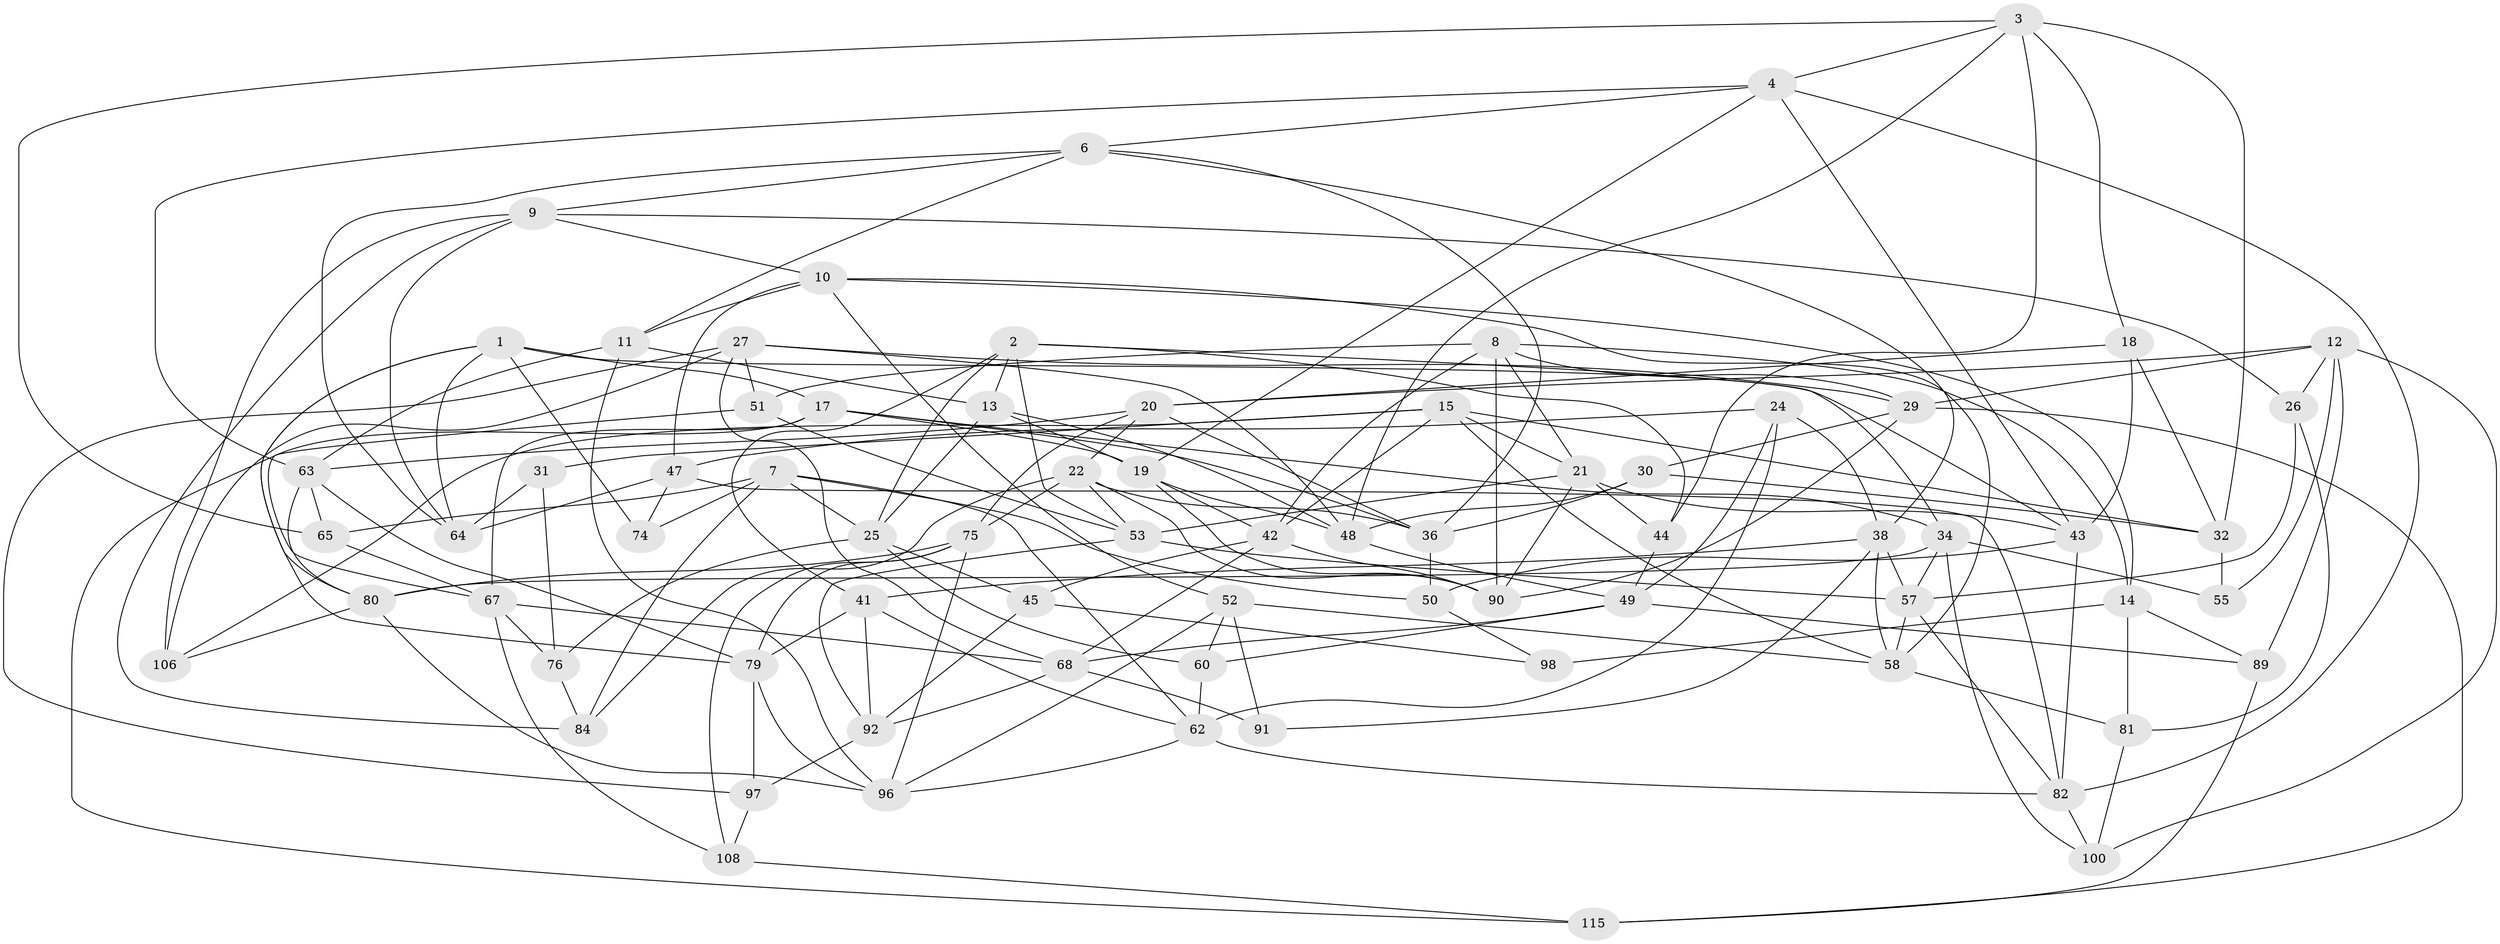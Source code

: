 // Generated by graph-tools (version 1.1) at 2025/24/03/03/25 07:24:30]
// undirected, 72 vertices, 185 edges
graph export_dot {
graph [start="1"]
  node [color=gray90,style=filled];
  1 [super="+5"];
  2 [super="+113"];
  3 [super="+40"];
  4 [super="+69"];
  6 [super="+35"];
  7 [super="+56"];
  8 [super="+78"];
  9 [super="+16"];
  10 [super="+33"];
  11 [super="+77"];
  12 [super="+28"];
  13 [super="+95"];
  14 [super="+105"];
  15 [super="+104"];
  17 [super="+88"];
  18;
  19 [super="+101"];
  20 [super="+23"];
  21 [super="+59"];
  22 [super="+39"];
  24;
  25 [super="+71"];
  26;
  27 [super="+54"];
  29 [super="+46"];
  30;
  31;
  32 [super="+61"];
  34 [super="+109"];
  36 [super="+37"];
  38 [super="+119"];
  41 [super="+110"];
  42 [super="+94"];
  43 [super="+85"];
  44;
  45;
  47 [super="+112"];
  48 [super="+66"];
  49 [super="+117"];
  50;
  51;
  52 [super="+116"];
  53 [super="+103"];
  55;
  57 [super="+83"];
  58 [super="+102"];
  60;
  62 [super="+70"];
  63 [super="+111"];
  64 [super="+114"];
  65;
  67 [super="+72"];
  68 [super="+73"];
  74;
  75 [super="+86"];
  76;
  79 [super="+107"];
  80 [super="+87"];
  81;
  82 [super="+93"];
  84;
  89;
  90 [super="+120"];
  91;
  92 [super="+99"];
  96 [super="+118"];
  97;
  98;
  100;
  106;
  108;
  115;
  1 -- 74;
  1 -- 64;
  1 -- 43;
  1 -- 79;
  1 -- 80;
  1 -- 17;
  2 -- 44;
  2 -- 53;
  2 -- 41;
  2 -- 34;
  2 -- 13;
  2 -- 25;
  3 -- 65;
  3 -- 32;
  3 -- 44;
  3 -- 18;
  3 -- 4;
  3 -- 48;
  4 -- 43;
  4 -- 82;
  4 -- 19;
  4 -- 6;
  4 -- 63;
  6 -- 9;
  6 -- 11;
  6 -- 36;
  6 -- 64;
  6 -- 38;
  7 -- 65;
  7 -- 50;
  7 -- 74;
  7 -- 84;
  7 -- 62;
  7 -- 25;
  8 -- 21;
  8 -- 90;
  8 -- 51;
  8 -- 14;
  8 -- 29;
  8 -- 42;
  9 -- 26;
  9 -- 64;
  9 -- 106;
  9 -- 84;
  9 -- 10;
  10 -- 14;
  10 -- 47;
  10 -- 52;
  10 -- 11;
  10 -- 58;
  11 -- 13 [weight=2];
  11 -- 63;
  11 -- 96;
  12 -- 26;
  12 -- 55;
  12 -- 100;
  12 -- 89;
  12 -- 20;
  12 -- 29;
  13 -- 48;
  13 -- 19;
  13 -- 25;
  14 -- 98 [weight=2];
  14 -- 89;
  14 -- 81;
  15 -- 32;
  15 -- 106;
  15 -- 31;
  15 -- 21;
  15 -- 58;
  15 -- 42;
  17 -- 34;
  17 -- 115;
  17 -- 67;
  17 -- 19;
  17 -- 36;
  18 -- 43;
  18 -- 32;
  18 -- 20;
  19 -- 90;
  19 -- 42;
  19 -- 48;
  20 -- 63;
  20 -- 36;
  20 -- 22;
  20 -- 75;
  21 -- 44;
  21 -- 90;
  21 -- 53;
  21 -- 43;
  22 -- 75;
  22 -- 84;
  22 -- 90;
  22 -- 53;
  22 -- 36;
  24 -- 38;
  24 -- 62;
  24 -- 47;
  24 -- 49;
  25 -- 76;
  25 -- 60;
  25 -- 45;
  26 -- 81;
  26 -- 57;
  27 -- 97;
  27 -- 106;
  27 -- 48;
  27 -- 51;
  27 -- 29;
  27 -- 68;
  29 -- 115;
  29 -- 30;
  29 -- 90;
  30 -- 32;
  30 -- 36;
  30 -- 48;
  31 -- 76;
  31 -- 64 [weight=2];
  32 -- 55 [weight=2];
  34 -- 100;
  34 -- 80;
  34 -- 55;
  34 -- 57;
  36 -- 50;
  38 -- 91;
  38 -- 57;
  38 -- 41;
  38 -- 58;
  41 -- 79;
  41 -- 92 [weight=2];
  41 -- 62;
  42 -- 90;
  42 -- 45;
  42 -- 68;
  43 -- 82;
  43 -- 50;
  44 -- 49;
  45 -- 92;
  45 -- 98;
  47 -- 82;
  47 -- 74 [weight=2];
  47 -- 64;
  48 -- 49;
  49 -- 60;
  49 -- 89;
  49 -- 68;
  50 -- 98;
  51 -- 67;
  51 -- 53;
  52 -- 60;
  52 -- 91 [weight=2];
  52 -- 96;
  52 -- 58;
  53 -- 92;
  53 -- 57;
  57 -- 58;
  57 -- 82;
  58 -- 81;
  60 -- 62;
  62 -- 96;
  62 -- 82;
  63 -- 65;
  63 -- 80;
  63 -- 79;
  65 -- 67;
  67 -- 108;
  67 -- 76;
  67 -- 68;
  68 -- 91;
  68 -- 92;
  75 -- 108;
  75 -- 80;
  75 -- 96;
  75 -- 79;
  76 -- 84;
  79 -- 97;
  79 -- 96;
  80 -- 96;
  80 -- 106;
  81 -- 100;
  82 -- 100;
  89 -- 115;
  92 -- 97;
  97 -- 108;
  108 -- 115;
}
